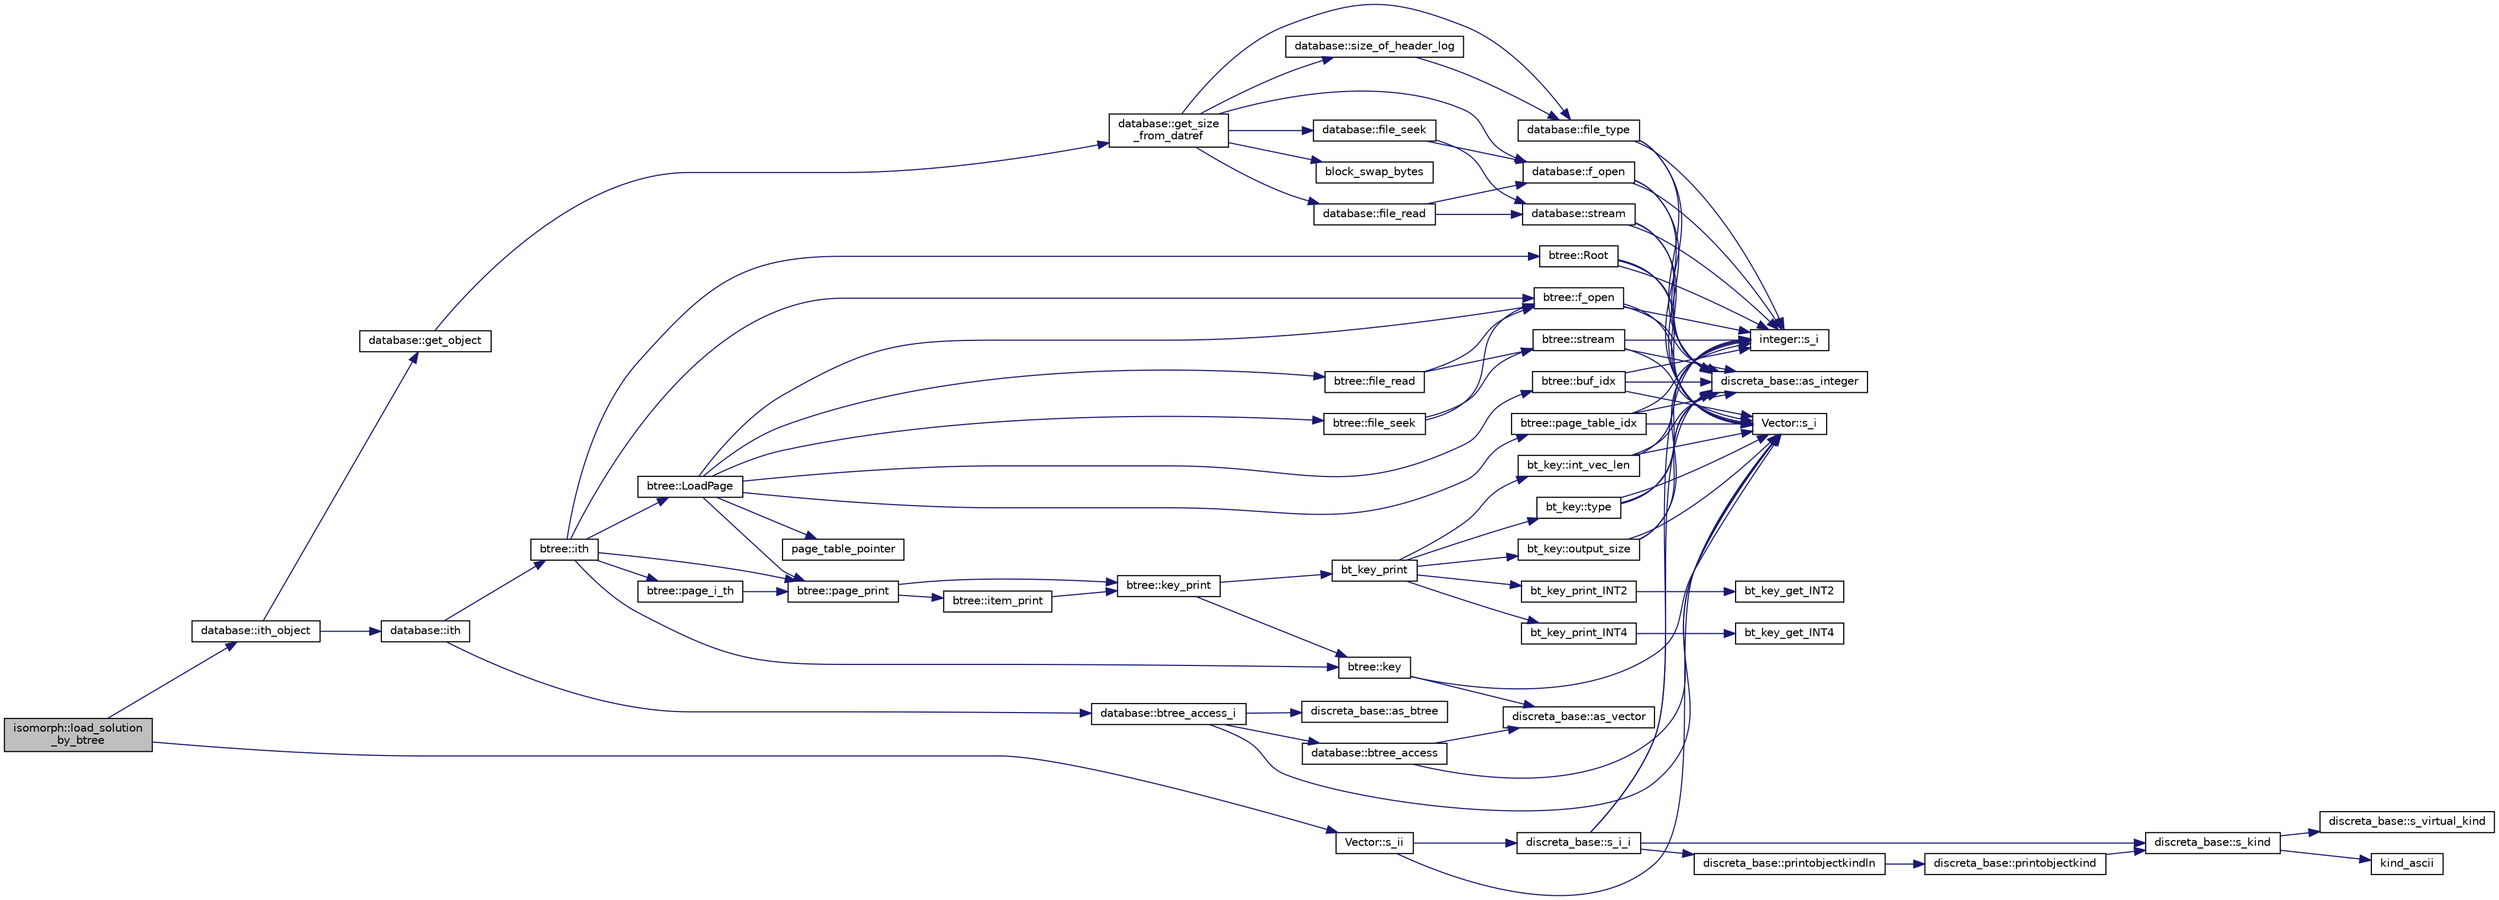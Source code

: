 digraph "isomorph::load_solution_by_btree"
{
  edge [fontname="Helvetica",fontsize="10",labelfontname="Helvetica",labelfontsize="10"];
  node [fontname="Helvetica",fontsize="10",shape=record];
  rankdir="LR";
  Node8303 [label="isomorph::load_solution\l_by_btree",height=0.2,width=0.4,color="black", fillcolor="grey75", style="filled", fontcolor="black"];
  Node8303 -> Node8304 [color="midnightblue",fontsize="10",style="solid",fontname="Helvetica"];
  Node8304 [label="database::ith_object",height=0.2,width=0.4,color="black", fillcolor="white", style="filled",URL="$db/d72/classdatabase.html#a1516bb38a4c846172354291271700d07"];
  Node8304 -> Node8305 [color="midnightblue",fontsize="10",style="solid",fontname="Helvetica"];
  Node8305 [label="database::ith",height=0.2,width=0.4,color="black", fillcolor="white", style="filled",URL="$db/d72/classdatabase.html#af17af33b686cba55558237b04714108f"];
  Node8305 -> Node8306 [color="midnightblue",fontsize="10",style="solid",fontname="Helvetica"];
  Node8306 [label="database::btree_access_i",height=0.2,width=0.4,color="black", fillcolor="white", style="filled",URL="$db/d72/classdatabase.html#a215047d1b32b8bd54f91a7bdca168eee"];
  Node8306 -> Node8307 [color="midnightblue",fontsize="10",style="solid",fontname="Helvetica"];
  Node8307 [label="database::btree_access",height=0.2,width=0.4,color="black", fillcolor="white", style="filled",URL="$db/d72/classdatabase.html#a30109ba5488b06111439f887fc1ac499"];
  Node8307 -> Node8308 [color="midnightblue",fontsize="10",style="solid",fontname="Helvetica"];
  Node8308 [label="Vector::s_i",height=0.2,width=0.4,color="black", fillcolor="white", style="filled",URL="$d5/db2/class_vector.html#a1c4fe1752523df8119f70dd550244871"];
  Node8307 -> Node8309 [color="midnightblue",fontsize="10",style="solid",fontname="Helvetica"];
  Node8309 [label="discreta_base::as_vector",height=0.2,width=0.4,color="black", fillcolor="white", style="filled",URL="$d7/d71/classdiscreta__base.html#a7bdd6cae39c380b128ee9e17e42cf020"];
  Node8306 -> Node8308 [color="midnightblue",fontsize="10",style="solid",fontname="Helvetica"];
  Node8306 -> Node8310 [color="midnightblue",fontsize="10",style="solid",fontname="Helvetica"];
  Node8310 [label="discreta_base::as_btree",height=0.2,width=0.4,color="black", fillcolor="white", style="filled",URL="$d7/d71/classdiscreta__base.html#a78e76674cef2ec113c17989c11288778"];
  Node8305 -> Node8311 [color="midnightblue",fontsize="10",style="solid",fontname="Helvetica"];
  Node8311 [label="btree::ith",height=0.2,width=0.4,color="black", fillcolor="white", style="filled",URL="$dd/db0/classbtree.html#aba50733eb0d292c2fd103cd6721cc1d6"];
  Node8311 -> Node8312 [color="midnightblue",fontsize="10",style="solid",fontname="Helvetica"];
  Node8312 [label="btree::f_open",height=0.2,width=0.4,color="black", fillcolor="white", style="filled",URL="$dd/db0/classbtree.html#a192d74607f02ea8e0ad631d6e6fd6704"];
  Node8312 -> Node8308 [color="midnightblue",fontsize="10",style="solid",fontname="Helvetica"];
  Node8312 -> Node8313 [color="midnightblue",fontsize="10",style="solid",fontname="Helvetica"];
  Node8313 [label="discreta_base::as_integer",height=0.2,width=0.4,color="black", fillcolor="white", style="filled",URL="$d7/d71/classdiscreta__base.html#a00d7691eaf874fd283d942692fe8dd26"];
  Node8312 -> Node8314 [color="midnightblue",fontsize="10",style="solid",fontname="Helvetica"];
  Node8314 [label="integer::s_i",height=0.2,width=0.4,color="black", fillcolor="white", style="filled",URL="$d0/de5/classinteger.html#adf28e9f94d4c844adaa950deeb80b904"];
  Node8311 -> Node8315 [color="midnightblue",fontsize="10",style="solid",fontname="Helvetica"];
  Node8315 [label="btree::Root",height=0.2,width=0.4,color="black", fillcolor="white", style="filled",URL="$dd/db0/classbtree.html#a2fd65be715ab94bf4a764c4f582a642b"];
  Node8315 -> Node8308 [color="midnightblue",fontsize="10",style="solid",fontname="Helvetica"];
  Node8315 -> Node8313 [color="midnightblue",fontsize="10",style="solid",fontname="Helvetica"];
  Node8315 -> Node8314 [color="midnightblue",fontsize="10",style="solid",fontname="Helvetica"];
  Node8311 -> Node8316 [color="midnightblue",fontsize="10",style="solid",fontname="Helvetica"];
  Node8316 [label="btree::LoadPage",height=0.2,width=0.4,color="black", fillcolor="white", style="filled",URL="$dd/db0/classbtree.html#a29d23b8b151b6b793aa1184ca6ccc947"];
  Node8316 -> Node8312 [color="midnightblue",fontsize="10",style="solid",fontname="Helvetica"];
  Node8316 -> Node8317 [color="midnightblue",fontsize="10",style="solid",fontname="Helvetica"];
  Node8317 [label="btree::buf_idx",height=0.2,width=0.4,color="black", fillcolor="white", style="filled",URL="$dd/db0/classbtree.html#a6a928fc93c93d8b5a83ad1ba699b453e"];
  Node8317 -> Node8308 [color="midnightblue",fontsize="10",style="solid",fontname="Helvetica"];
  Node8317 -> Node8313 [color="midnightblue",fontsize="10",style="solid",fontname="Helvetica"];
  Node8317 -> Node8314 [color="midnightblue",fontsize="10",style="solid",fontname="Helvetica"];
  Node8316 -> Node8318 [color="midnightblue",fontsize="10",style="solid",fontname="Helvetica"];
  Node8318 [label="page_table_pointer",height=0.2,width=0.4,color="black", fillcolor="white", style="filled",URL="$d9/d60/discreta_8h.html#a53208086adbea2817fe45f917410d9d0"];
  Node8316 -> Node8319 [color="midnightblue",fontsize="10",style="solid",fontname="Helvetica"];
  Node8319 [label="btree::page_table_idx",height=0.2,width=0.4,color="black", fillcolor="white", style="filled",URL="$dd/db0/classbtree.html#abc6a6f309e4c61cb5a7f4c4a248d384d"];
  Node8319 -> Node8308 [color="midnightblue",fontsize="10",style="solid",fontname="Helvetica"];
  Node8319 -> Node8313 [color="midnightblue",fontsize="10",style="solid",fontname="Helvetica"];
  Node8319 -> Node8314 [color="midnightblue",fontsize="10",style="solid",fontname="Helvetica"];
  Node8316 -> Node8320 [color="midnightblue",fontsize="10",style="solid",fontname="Helvetica"];
  Node8320 [label="btree::file_seek",height=0.2,width=0.4,color="black", fillcolor="white", style="filled",URL="$dd/db0/classbtree.html#a829c985973c7c164fda2d81398e13504"];
  Node8320 -> Node8312 [color="midnightblue",fontsize="10",style="solid",fontname="Helvetica"];
  Node8320 -> Node8321 [color="midnightblue",fontsize="10",style="solid",fontname="Helvetica"];
  Node8321 [label="btree::stream",height=0.2,width=0.4,color="black", fillcolor="white", style="filled",URL="$dd/db0/classbtree.html#af99e68df8c3674b7d77ed80a8bbcffac"];
  Node8321 -> Node8308 [color="midnightblue",fontsize="10",style="solid",fontname="Helvetica"];
  Node8321 -> Node8313 [color="midnightblue",fontsize="10",style="solid",fontname="Helvetica"];
  Node8321 -> Node8314 [color="midnightblue",fontsize="10",style="solid",fontname="Helvetica"];
  Node8316 -> Node8322 [color="midnightblue",fontsize="10",style="solid",fontname="Helvetica"];
  Node8322 [label="btree::file_read",height=0.2,width=0.4,color="black", fillcolor="white", style="filled",URL="$dd/db0/classbtree.html#ab0b9bbc01c3d3836048934e90aec5f6c"];
  Node8322 -> Node8312 [color="midnightblue",fontsize="10",style="solid",fontname="Helvetica"];
  Node8322 -> Node8321 [color="midnightblue",fontsize="10",style="solid",fontname="Helvetica"];
  Node8316 -> Node8323 [color="midnightblue",fontsize="10",style="solid",fontname="Helvetica"];
  Node8323 [label="btree::page_print",height=0.2,width=0.4,color="black", fillcolor="white", style="filled",URL="$dd/db0/classbtree.html#ae6ffbcdff58a0c738d1a0e27a963da5d"];
  Node8323 -> Node8324 [color="midnightblue",fontsize="10",style="solid",fontname="Helvetica"];
  Node8324 [label="btree::item_print",height=0.2,width=0.4,color="black", fillcolor="white", style="filled",URL="$dd/db0/classbtree.html#aca05a17e852f911cf7b1a971e7e7ad08"];
  Node8324 -> Node8325 [color="midnightblue",fontsize="10",style="solid",fontname="Helvetica"];
  Node8325 [label="btree::key_print",height=0.2,width=0.4,color="black", fillcolor="white", style="filled",URL="$dd/db0/classbtree.html#a4d527d5afa4891a2fa69fc1a07c48627"];
  Node8325 -> Node8326 [color="midnightblue",fontsize="10",style="solid",fontname="Helvetica"];
  Node8326 [label="bt_key_print",height=0.2,width=0.4,color="black", fillcolor="white", style="filled",URL="$d0/db3/bt__key_8_c.html#a14b2a3662044cca4e54d45f271c947aa"];
  Node8326 -> Node8327 [color="midnightblue",fontsize="10",style="solid",fontname="Helvetica"];
  Node8327 [label="bt_key::type",height=0.2,width=0.4,color="black", fillcolor="white", style="filled",URL="$d1/de5/classbt__key.html#ae788a415a20f75fe7160408a055bb33f"];
  Node8327 -> Node8308 [color="midnightblue",fontsize="10",style="solid",fontname="Helvetica"];
  Node8327 -> Node8313 [color="midnightblue",fontsize="10",style="solid",fontname="Helvetica"];
  Node8327 -> Node8314 [color="midnightblue",fontsize="10",style="solid",fontname="Helvetica"];
  Node8326 -> Node8328 [color="midnightblue",fontsize="10",style="solid",fontname="Helvetica"];
  Node8328 [label="bt_key::output_size",height=0.2,width=0.4,color="black", fillcolor="white", style="filled",URL="$d1/de5/classbt__key.html#acb48f95d030f62c56051d0cd6e013394"];
  Node8328 -> Node8308 [color="midnightblue",fontsize="10",style="solid",fontname="Helvetica"];
  Node8328 -> Node8313 [color="midnightblue",fontsize="10",style="solid",fontname="Helvetica"];
  Node8328 -> Node8314 [color="midnightblue",fontsize="10",style="solid",fontname="Helvetica"];
  Node8326 -> Node8329 [color="midnightblue",fontsize="10",style="solid",fontname="Helvetica"];
  Node8329 [label="bt_key_print_INT4",height=0.2,width=0.4,color="black", fillcolor="white", style="filled",URL="$d0/db3/bt__key_8_c.html#ad752d162f10144228c321f41fb5b8bdd"];
  Node8329 -> Node8330 [color="midnightblue",fontsize="10",style="solid",fontname="Helvetica"];
  Node8330 [label="bt_key_get_INT4",height=0.2,width=0.4,color="black", fillcolor="white", style="filled",URL="$d0/db3/bt__key_8_c.html#ae2728a8a265629876b486504625977fa"];
  Node8326 -> Node8331 [color="midnightblue",fontsize="10",style="solid",fontname="Helvetica"];
  Node8331 [label="bt_key_print_INT2",height=0.2,width=0.4,color="black", fillcolor="white", style="filled",URL="$d0/db3/bt__key_8_c.html#a557e01620ef554044797f4e097ba0924"];
  Node8331 -> Node8332 [color="midnightblue",fontsize="10",style="solid",fontname="Helvetica"];
  Node8332 [label="bt_key_get_INT2",height=0.2,width=0.4,color="black", fillcolor="white", style="filled",URL="$d0/db3/bt__key_8_c.html#a6a73c042fa4b7f530a244c4fc6c9e8f2"];
  Node8326 -> Node8333 [color="midnightblue",fontsize="10",style="solid",fontname="Helvetica"];
  Node8333 [label="bt_key::int_vec_len",height=0.2,width=0.4,color="black", fillcolor="white", style="filled",URL="$d1/de5/classbt__key.html#ac8e43906f79bacf330fa1726925b7e37"];
  Node8333 -> Node8308 [color="midnightblue",fontsize="10",style="solid",fontname="Helvetica"];
  Node8333 -> Node8313 [color="midnightblue",fontsize="10",style="solid",fontname="Helvetica"];
  Node8333 -> Node8314 [color="midnightblue",fontsize="10",style="solid",fontname="Helvetica"];
  Node8325 -> Node8334 [color="midnightblue",fontsize="10",style="solid",fontname="Helvetica"];
  Node8334 [label="btree::key",height=0.2,width=0.4,color="black", fillcolor="white", style="filled",URL="$dd/db0/classbtree.html#abc561b2c60acc5a699637b7eb2549503"];
  Node8334 -> Node8308 [color="midnightblue",fontsize="10",style="solid",fontname="Helvetica"];
  Node8334 -> Node8309 [color="midnightblue",fontsize="10",style="solid",fontname="Helvetica"];
  Node8323 -> Node8325 [color="midnightblue",fontsize="10",style="solid",fontname="Helvetica"];
  Node8311 -> Node8323 [color="midnightblue",fontsize="10",style="solid",fontname="Helvetica"];
  Node8311 -> Node8335 [color="midnightblue",fontsize="10",style="solid",fontname="Helvetica"];
  Node8335 [label="btree::page_i_th",height=0.2,width=0.4,color="black", fillcolor="white", style="filled",URL="$dd/db0/classbtree.html#a46150b5fbb59f760f6269ce559b38525"];
  Node8335 -> Node8323 [color="midnightblue",fontsize="10",style="solid",fontname="Helvetica"];
  Node8311 -> Node8334 [color="midnightblue",fontsize="10",style="solid",fontname="Helvetica"];
  Node8304 -> Node8336 [color="midnightblue",fontsize="10",style="solid",fontname="Helvetica"];
  Node8336 [label="database::get_object",height=0.2,width=0.4,color="black", fillcolor="white", style="filled",URL="$db/d72/classdatabase.html#a2f58ec1301addabc2fb6544038e108c6"];
  Node8336 -> Node8337 [color="midnightblue",fontsize="10",style="solid",fontname="Helvetica"];
  Node8337 [label="database::get_size\l_from_datref",height=0.2,width=0.4,color="black", fillcolor="white", style="filled",URL="$db/d72/classdatabase.html#ae71e4c19b07a2d67682fbd4b069e9a7e"];
  Node8337 -> Node8338 [color="midnightblue",fontsize="10",style="solid",fontname="Helvetica"];
  Node8338 [label="database::f_open",height=0.2,width=0.4,color="black", fillcolor="white", style="filled",URL="$db/d72/classdatabase.html#a2cac52c70b09d1a6771bddab2220b3e7"];
  Node8338 -> Node8308 [color="midnightblue",fontsize="10",style="solid",fontname="Helvetica"];
  Node8338 -> Node8313 [color="midnightblue",fontsize="10",style="solid",fontname="Helvetica"];
  Node8338 -> Node8314 [color="midnightblue",fontsize="10",style="solid",fontname="Helvetica"];
  Node8337 -> Node8339 [color="midnightblue",fontsize="10",style="solid",fontname="Helvetica"];
  Node8339 [label="database::file_type",height=0.2,width=0.4,color="black", fillcolor="white", style="filled",URL="$db/d72/classdatabase.html#a9dce80d625548b03b8317641b674cd9b"];
  Node8339 -> Node8308 [color="midnightblue",fontsize="10",style="solid",fontname="Helvetica"];
  Node8339 -> Node8313 [color="midnightblue",fontsize="10",style="solid",fontname="Helvetica"];
  Node8339 -> Node8314 [color="midnightblue",fontsize="10",style="solid",fontname="Helvetica"];
  Node8337 -> Node8340 [color="midnightblue",fontsize="10",style="solid",fontname="Helvetica"];
  Node8340 [label="database::file_seek",height=0.2,width=0.4,color="black", fillcolor="white", style="filled",URL="$db/d72/classdatabase.html#a67ff377651f4ac089241ebff60e17ed6"];
  Node8340 -> Node8338 [color="midnightblue",fontsize="10",style="solid",fontname="Helvetica"];
  Node8340 -> Node8341 [color="midnightblue",fontsize="10",style="solid",fontname="Helvetica"];
  Node8341 [label="database::stream",height=0.2,width=0.4,color="black", fillcolor="white", style="filled",URL="$db/d72/classdatabase.html#a8b91f87e7cd92b8207cbc48edde9d69e"];
  Node8341 -> Node8308 [color="midnightblue",fontsize="10",style="solid",fontname="Helvetica"];
  Node8341 -> Node8313 [color="midnightblue",fontsize="10",style="solid",fontname="Helvetica"];
  Node8341 -> Node8314 [color="midnightblue",fontsize="10",style="solid",fontname="Helvetica"];
  Node8337 -> Node8342 [color="midnightblue",fontsize="10",style="solid",fontname="Helvetica"];
  Node8342 [label="database::size_of_header_log",height=0.2,width=0.4,color="black", fillcolor="white", style="filled",URL="$db/d72/classdatabase.html#a2ed2d1231bc36e5267f6a8bac422738d"];
  Node8342 -> Node8339 [color="midnightblue",fontsize="10",style="solid",fontname="Helvetica"];
  Node8337 -> Node8343 [color="midnightblue",fontsize="10",style="solid",fontname="Helvetica"];
  Node8343 [label="database::file_read",height=0.2,width=0.4,color="black", fillcolor="white", style="filled",URL="$db/d72/classdatabase.html#ac743549af82d694be57c5a120987ed37"];
  Node8343 -> Node8338 [color="midnightblue",fontsize="10",style="solid",fontname="Helvetica"];
  Node8343 -> Node8341 [color="midnightblue",fontsize="10",style="solid",fontname="Helvetica"];
  Node8337 -> Node8344 [color="midnightblue",fontsize="10",style="solid",fontname="Helvetica"];
  Node8344 [label="block_swap_bytes",height=0.2,width=0.4,color="black", fillcolor="white", style="filled",URL="$d5/db4/io__and__os_8h.html#a55c0738dadea7a508621f4af1e9ff8f3"];
  Node8303 -> Node8345 [color="midnightblue",fontsize="10",style="solid",fontname="Helvetica"];
  Node8345 [label="Vector::s_ii",height=0.2,width=0.4,color="black", fillcolor="white", style="filled",URL="$d5/db2/class_vector.html#a75d4942cc7b9794717b4846c10520db8"];
  Node8345 -> Node8308 [color="midnightblue",fontsize="10",style="solid",fontname="Helvetica"];
  Node8345 -> Node8346 [color="midnightblue",fontsize="10",style="solid",fontname="Helvetica"];
  Node8346 [label="discreta_base::s_i_i",height=0.2,width=0.4,color="black", fillcolor="white", style="filled",URL="$d7/d71/classdiscreta__base.html#aadb92c01fbe69b3034b0214b33fbc735"];
  Node8346 -> Node8347 [color="midnightblue",fontsize="10",style="solid",fontname="Helvetica"];
  Node8347 [label="discreta_base::s_kind",height=0.2,width=0.4,color="black", fillcolor="white", style="filled",URL="$d7/d71/classdiscreta__base.html#a8a830025c74adbbc3362418a7c2ba157"];
  Node8347 -> Node8348 [color="midnightblue",fontsize="10",style="solid",fontname="Helvetica"];
  Node8348 [label="discreta_base::s_virtual_kind",height=0.2,width=0.4,color="black", fillcolor="white", style="filled",URL="$d7/d71/classdiscreta__base.html#a52778a6d6943a468be083d0785d418fb"];
  Node8347 -> Node8349 [color="midnightblue",fontsize="10",style="solid",fontname="Helvetica"];
  Node8349 [label="kind_ascii",height=0.2,width=0.4,color="black", fillcolor="white", style="filled",URL="$d9/d60/discreta_8h.html#ad0ce825a9f29bc6cec27e1b64cfe27bf"];
  Node8346 -> Node8350 [color="midnightblue",fontsize="10",style="solid",fontname="Helvetica"];
  Node8350 [label="discreta_base::printobjectkindln",height=0.2,width=0.4,color="black", fillcolor="white", style="filled",URL="$d7/d71/classdiscreta__base.html#a677ccc8f392ebedde05e453f8cf59559"];
  Node8350 -> Node8351 [color="midnightblue",fontsize="10",style="solid",fontname="Helvetica"];
  Node8351 [label="discreta_base::printobjectkind",height=0.2,width=0.4,color="black", fillcolor="white", style="filled",URL="$d7/d71/classdiscreta__base.html#aa75a1314aa706909b029664944904231"];
  Node8351 -> Node8347 [color="midnightblue",fontsize="10",style="solid",fontname="Helvetica"];
  Node8346 -> Node8313 [color="midnightblue",fontsize="10",style="solid",fontname="Helvetica"];
  Node8346 -> Node8314 [color="midnightblue",fontsize="10",style="solid",fontname="Helvetica"];
}
